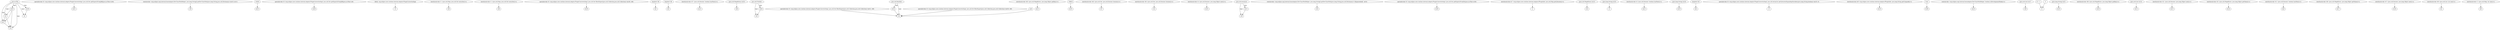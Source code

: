 digraph g {
0[label="$r20"]
1[label="r51"]
0->1[label=""]
2[label="specialinvoke r0.<org.eclipse.core.runtime.internal.adaptor.PluginConverterImpl: java.util.Set getExportsFromJAR(java.io.File)>(r50)"]
3[label="$r31"]
2->3[label=""]
4[label="$r52"]
5[label="r50"]
4->5[label=""]
6[label="staticinvoke <org.eclipse.osgi.internal.baseadaptor.DevClassPathHelper: java.lang.String[] getDevClassPath(java.lang.String,java.util.Dictionary)>($r10, $r11)"]
7[label="r38"]
6->7[label=""]
8[label="java.io.File"]
8->5[label="type"]
9[label="r43[0]"]
10[label="$r35"]
9->10[label=""]
11[label="specialinvoke r0.<org.eclipse.core.runtime.internal.adaptor.PluginConverterImpl: java.util.Set getExportsFromJAR(java.io.File)>(r6)"]
12[label="$r28"]
11->12[label=""]
13[label="@this: org.eclipse.core.runtime.internal.adaptor.PluginConverterImpl"]
14[label="r0"]
13->14[label=""]
15[label="interfaceinvoke r1.<java.util.Map: java.util.Set entrySet()>()"]
16[label="r40"]
15->16[label=""]
1->5[label=""]
17[label="interfaceinvoke r1.<java.util.Map: java.util.Set entrySet()>()"]
18[label="r46"]
17->18[label=""]
19[label="specialinvoke r0.<org.eclipse.core.runtime.internal.adaptor.PluginConverterImpl: java.util.Set filterExport(java.util.Collection,java.util.Collection)>($r28, r49)"]
20[label="$r29"]
19->20[label=""]
21[label="lengthof r38"]
22[label="$i2"]
21->22[label=""]
23[label="lengthof r38"]
24[label="$i3"]
23->24[label=""]
25[label="interfaceinvoke r47.<java.util.Iterator: boolean hasNext()>()"]
26[label="$z13"]
25->26[label=""]
27[label="(java.util.Map$Entry) $r16"]
28[label="r48"]
27->28[label=""]
0->4[label=""]
29[label="java.util.TreeSet"]
30[label="r45"]
29->30[label="type"]
31[label="$r44"]
29->31[label="type"]
32[label="$r24"]
33[label="r53"]
32->33[label=""]
34[label="interfaceinvoke r48.<java.util.Map$Entry: java.lang.Object getKey()>()"]
35[label="$r22"]
34->35[label=""]
36[label="r38[i5]"]
37[label="$r33"]
36->37[label=""]
38[label="interfaceinvoke r46.<java.util.Set: java.util.Iterator iterator()>()"]
39[label="r47"]
38->39[label=""]
40[label="interfaceinvoke r40.<java.util.Set: java.util.Iterator iterator()>()"]
41[label="r41"]
40->41[label=""]
42[label="specialinvoke r0.<org.eclipse.core.runtime.internal.adaptor.PluginConverterImpl: java.util.Set filterExport(java.util.Collection,java.util.Collection)>($r31, r49)"]
42->33[label=""]
43[label="java.util.HashSet"]
43->32[label="type"]
44[label="interfaceinvoke r4.<java.util.Iterator: java.lang.Object next()>()"]
45[label="$r25"]
44->45[label=""]
46[label="java.util.ArrayList"]
47[label="r39"]
46->47[label="type"]
48[label="staticinvoke <org.eclipse.osgi.internal.baseadaptor.DevClassPathHelper: java.lang.String[] getDevClassPath(java.lang.String,java.util.Dictionary)>('@ignoredot@', $r32)"]
49[label="r43"]
48->49[label=""]
50[label="$r26"]
51[label="r6"]
50->51[label=""]
52[label="specialinvoke r0.<org.eclipse.core.runtime.internal.adaptor.PluginConverterImpl: java.util.Set getExportsFromDir(java.io.File)>(r50)"]
53[label="$r30"]
52->53[label=""]
54[label="specialinvoke r0.<org.eclipse.core.runtime.internal.adaptor.PluginConverterImpl: java.util.Set filterExport(java.util.Collection,java.util.Collection)>($r30, r49)"]
54->33[label=""]
55[label="interfaceinvoke $r7.<org.eclipse.core.runtime.internal.adaptor.IPluginInfo: java.util.Map getLibraries()>()"]
56[label="r1"]
55->56[label=""]
57[label="(java.util.Map$Entry) $r13"]
58[label="r42"]
57->58[label=""]
59[label="(java.lang.String) $r25"]
60[label="r5"]
59->60[label=""]
61[label="interfaceinvoke r4.<java.util.Iterator: boolean hasNext()>()"]
62[label="$z12"]
61->62[label=""]
1->4[label=""]
63[label="(java.lang.String) $r18"]
64[label="$r19"]
63->64[label=""]
65[label="lengthof r43"]
66[label="$i4"]
65->66[label=""]
67[label="specialinvoke r0.<org.eclipse.core.runtime.internal.adaptor.PluginConverterImpl: java.util.ArrayList getLibrariesExpandingVariables(java.lang.String,boolean)>($r23, 0)"]
68[label="r3"]
67->68[label=""]
43->33[label="type"]
8->1[label="type"]
69[label="interfaceinvoke $r9.<org.eclipse.core.runtime.internal.adaptor.IPluginInfo: java.lang.String getUniqueId()>()"]
70[label="$r10"]
69->70[label=""]
71[label="'true'"]
72[label="$r36"]
71->72[label=""]
73[label="staticinvoke <org.eclipse.osgi.internal.baseadaptor.DevClassPathHelper: boolean inDevelopmentMode()>()"]
74[label="$z10"]
73->74[label=""]
75[label="(java.util.List) $r17"]
76[label="r49"]
75->76[label=""]
77[label="null"]
77->33[label=""]
8->51[label="type"]
78[label="$r12"]
78->47[label=""]
79[label="i5 + 1"]
80[label="i5"]
79->80[label=""]
81[label="(java.lang.String) $r22"]
82[label="$r23"]
81->82[label=""]
83[label="interfaceinvoke r48.<java.util.Map$Entry: java.lang.Object getKey()>()"]
84[label="$r18"]
83->84[label=""]
8->50[label="type"]
85[label="(java.util.List) $r14"]
86[label="$r15"]
85->86[label=""]
87[label="interfaceinvoke r41.<java.util.Iterator: java.lang.Object next()>()"]
88[label="$r13"]
87->88[label=""]
89[label="0"]
89->80[label=""]
90[label="interfaceinvoke r42.<java.util.Map$Entry: java.lang.Object getValue()>()"]
91[label="$r14"]
90->91[label=""]
92[label="interfaceinvoke r41.<java.util.Iterator: boolean hasNext()>()"]
93[label="$z0"]
92->93[label=""]
31->30[label=""]
94[label="interfaceinvoke r48.<java.util.Map$Entry: java.lang.Object getValue()>()"]
95[label="$r17"]
94->95[label=""]
46->78[label="type"]
96[label="interfaceinvoke r47.<java.util.Iterator: java.lang.Object next()>()"]
97[label="$r16"]
96->97[label=""]
98[label="interfaceinvoke r49.<java.util.List: int size()>()"]
99[label="$i1"]
98->99[label=""]
0->5[label=""]
8->4[label="type"]
100[label="interfaceinvoke r1.<java.util.Map: int size()>()"]
101[label="$i0"]
100->101[label=""]
8->0[label="type"]
}
